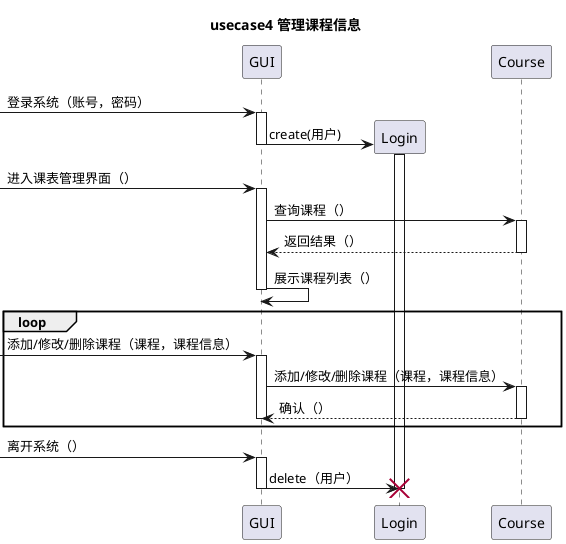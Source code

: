 @startuml
title usecase4 **管理课程信息**


[-> GUI : 登录系统（账号，密码）
activate GUI
create Login
GUI -> Login : create(用户)
activate Login
deactivate GUI

[-> GUI : 进入课表管理界面（）
activate GUI
GUI -> Course : 查询课程（）
activate Course
Course --> GUI : 返回结果（）
deactivate Course
GUI -> GUI : 展示课程列表（）
deactivate GUI

loop
[-> GUI : 添加/修改/删除课程（课程，课程信息）
activate GUI
GUI -> Course : 添加/修改/删除课程（课程，课程信息）
activate Course
Course --> GUI : 确认（）
deactivate Course
deactivate GUI
end

[-> GUI : 离开系统（）
activate GUI

GUI -> Login : delete（用户）
destroy Login
deactivate GUI
@enduml